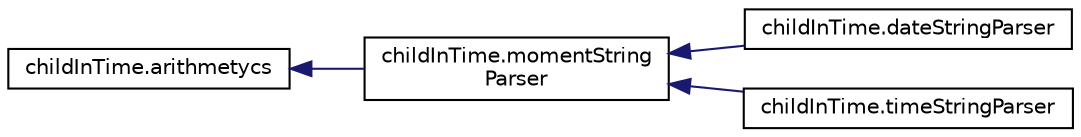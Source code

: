 digraph "Graphical Class Hierarchy"
{
 // LATEX_PDF_SIZE
  edge [fontname="Helvetica",fontsize="10",labelfontname="Helvetica",labelfontsize="10"];
  node [fontname="Helvetica",fontsize="10",shape=record];
  rankdir="LR";
  Node0 [label="childInTime.arithmetycs",height=0.2,width=0.4,color="black", fillcolor="white", style="filled",URL="$classchildInTime_1_1arithmetycs.html",tooltip=" "];
  Node0 -> Node1 [dir="back",color="midnightblue",fontsize="10",style="solid",fontname="Helvetica"];
  Node1 [label="childInTime.momentString\lParser",height=0.2,width=0.4,color="black", fillcolor="white", style="filled",URL="$classchildInTime_1_1momentStringParser.html",tooltip=" "];
  Node1 -> Node2 [dir="back",color="midnightblue",fontsize="10",style="solid",fontname="Helvetica"];
  Node2 [label="childInTime.dateStringParser",height=0.2,width=0.4,color="black", fillcolor="white", style="filled",URL="$classchildInTime_1_1dateStringParser.html",tooltip=" "];
  Node1 -> Node3 [dir="back",color="midnightblue",fontsize="10",style="solid",fontname="Helvetica"];
  Node3 [label="childInTime.timeStringParser",height=0.2,width=0.4,color="black", fillcolor="white", style="filled",URL="$classchildInTime_1_1timeStringParser.html",tooltip=" "];
}
